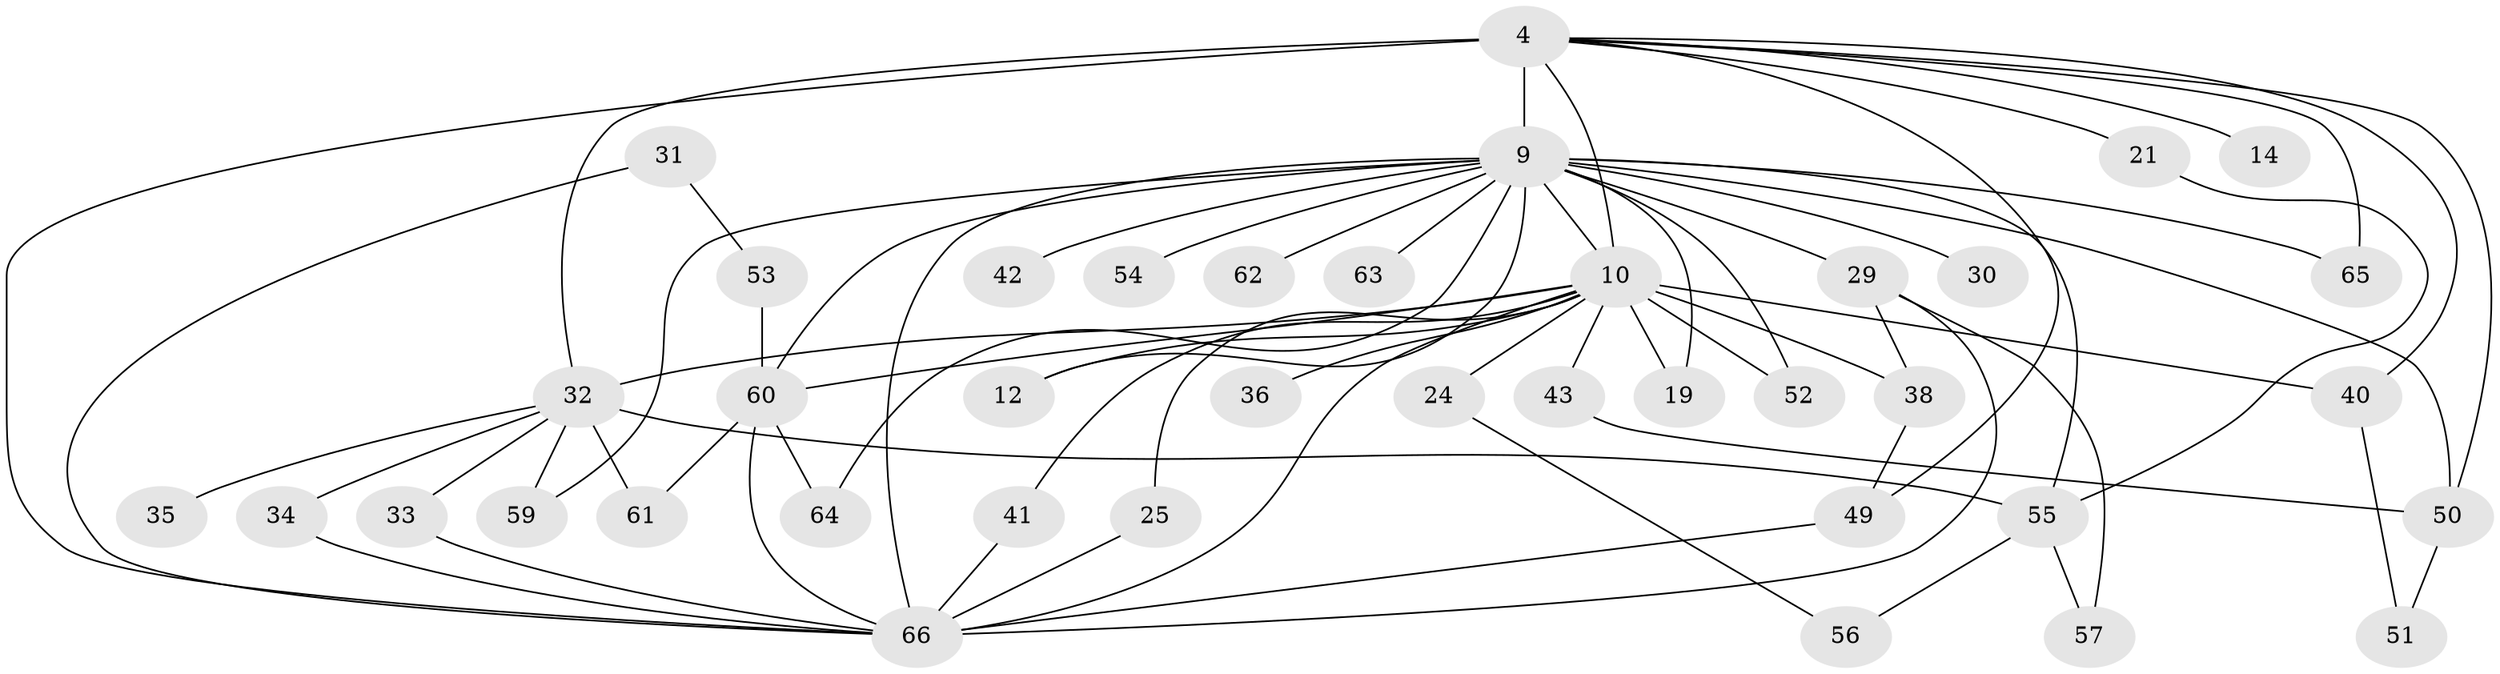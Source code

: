 // original degree distribution, {14: 0.030303030303030304, 16: 0.015151515151515152, 15: 0.045454545454545456, 12: 0.030303030303030304, 17: 0.015151515151515152, 20: 0.015151515151515152, 21: 0.015151515151515152, 2: 0.5606060606060606, 4: 0.06060606060606061, 6: 0.015151515151515152, 7: 0.015151515151515152, 5: 0.030303030303030304, 3: 0.15151515151515152}
// Generated by graph-tools (version 1.1) at 2025/48/03/04/25 21:48:53]
// undirected, 39 vertices, 68 edges
graph export_dot {
graph [start="1"]
  node [color=gray90,style=filled];
  4 [super="+2"];
  9 [super="+7+8"];
  10 [super="+5"];
  12;
  14;
  19;
  21;
  24;
  25;
  29 [super="+23"];
  30;
  31;
  32 [super="+11"];
  33;
  34;
  35;
  36;
  38 [super="+22"];
  40 [super="+39"];
  41;
  42;
  43;
  49 [super="+46"];
  50 [super="+28"];
  51;
  52;
  53;
  54;
  55 [super="+27"];
  56;
  57;
  59 [super="+26"];
  60 [super="+17"];
  61;
  62;
  63;
  64 [super="+44+45"];
  65;
  66 [super="+47+6+58"];
  4 -- 9 [weight=8];
  4 -- 10 [weight=4];
  4 -- 14 [weight=2];
  4 -- 32;
  4 -- 65;
  4 -- 50;
  4 -- 21;
  4 -- 40;
  4 -- 66 [weight=6];
  4 -- 49;
  9 -- 10 [weight=8];
  9 -- 19;
  9 -- 42 [weight=2];
  9 -- 60 [weight=2];
  9 -- 64 [weight=4];
  9 -- 66 [weight=9];
  9 -- 30 [weight=2];
  9 -- 55 [weight=2];
  9 -- 59;
  9 -- 62 [weight=2];
  9 -- 63;
  9 -- 65;
  9 -- 12;
  9 -- 52;
  9 -- 54 [weight=2];
  9 -- 29 [weight=2];
  9 -- 50 [weight=2];
  10 -- 12;
  10 -- 19;
  10 -- 24 [weight=2];
  10 -- 25;
  10 -- 38 [weight=3];
  10 -- 40 [weight=2];
  10 -- 41;
  10 -- 52;
  10 -- 36;
  10 -- 43;
  10 -- 66 [weight=5];
  10 -- 60 [weight=2];
  10 -- 32 [weight=2];
  21 -- 55;
  24 -- 56;
  25 -- 66;
  29 -- 38;
  29 -- 66;
  29 -- 57;
  31 -- 53;
  31 -- 66 [weight=2];
  32 -- 33;
  32 -- 34;
  32 -- 35;
  32 -- 55 [weight=2];
  32 -- 59;
  32 -- 61;
  33 -- 66;
  34 -- 66;
  38 -- 49;
  40 -- 51;
  41 -- 66;
  43 -- 50;
  49 -- 66;
  50 -- 51;
  53 -- 60;
  55 -- 56;
  55 -- 57;
  60 -- 64;
  60 -- 66;
  60 -- 61;
}

